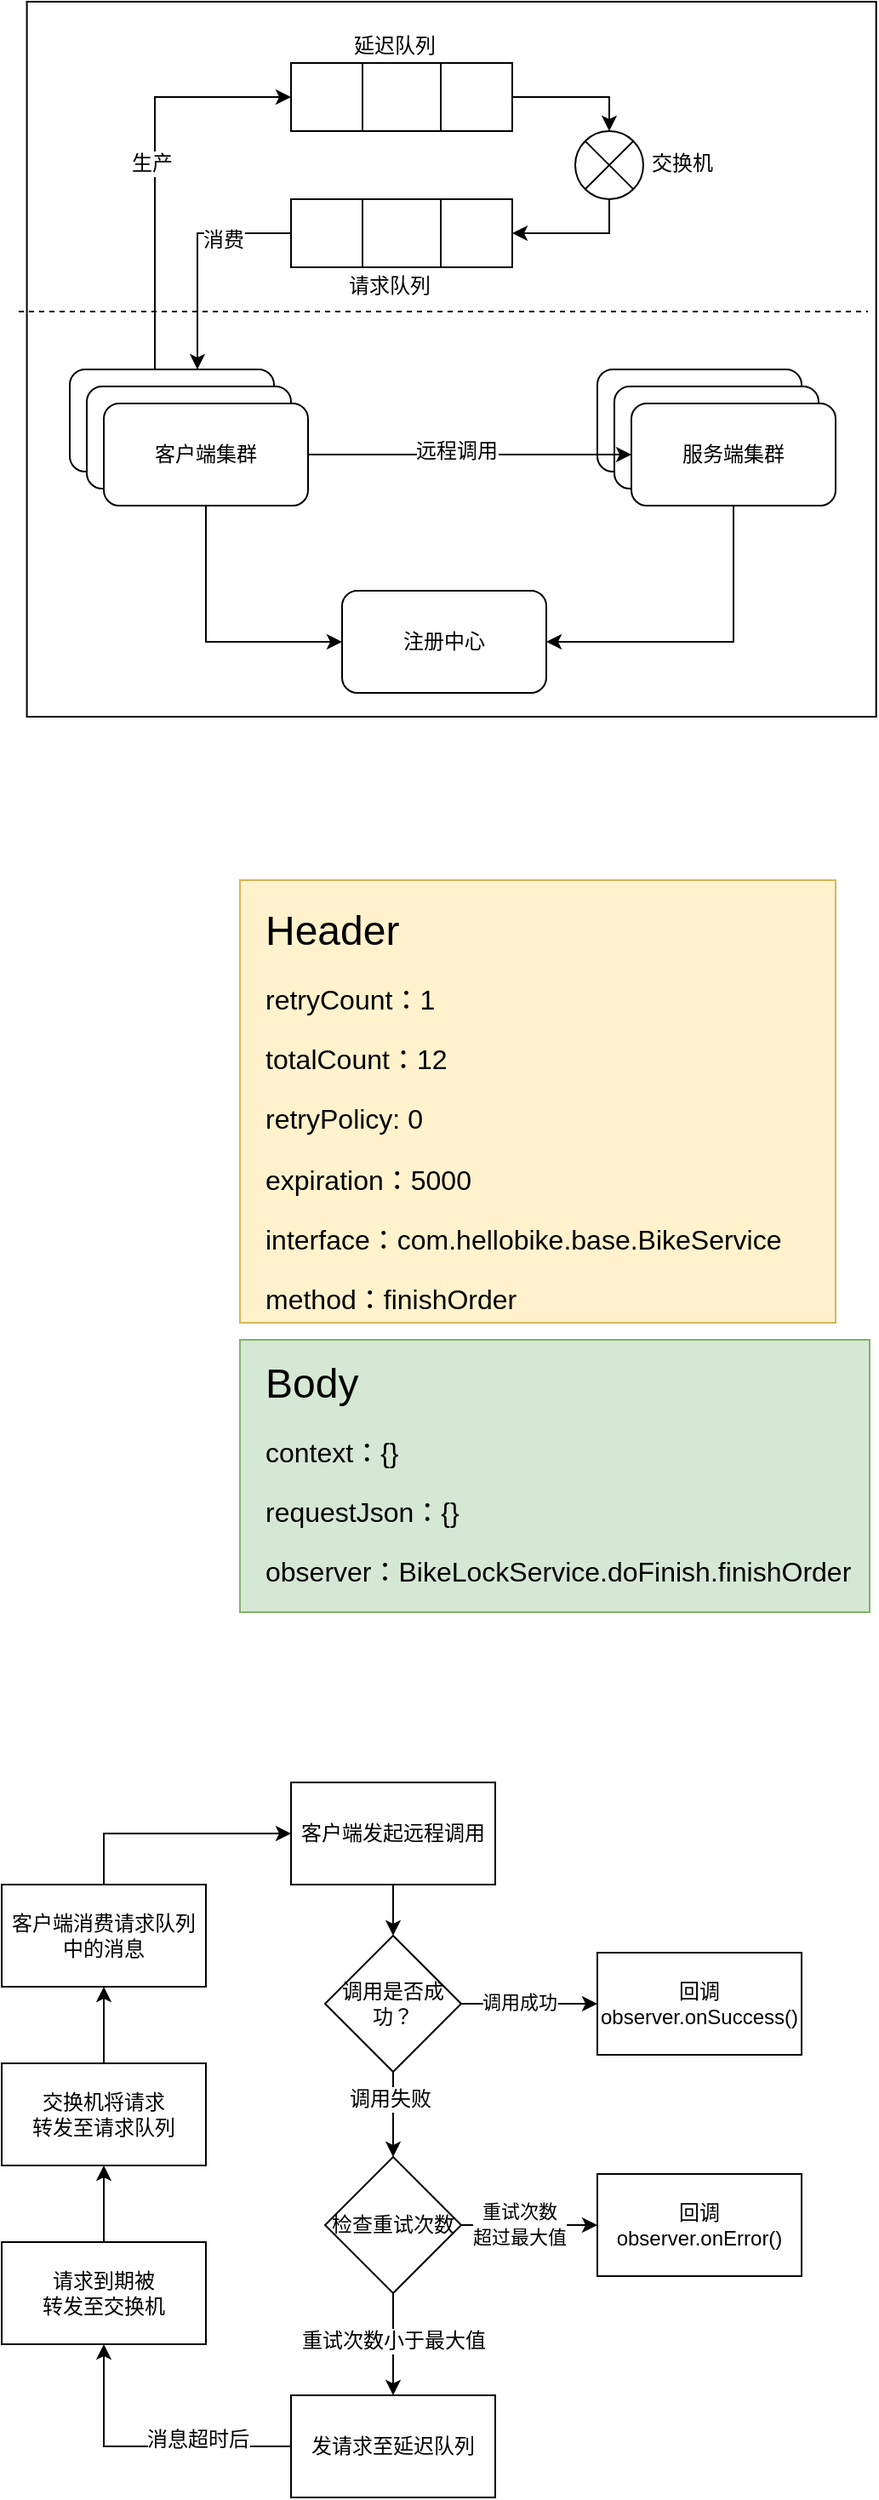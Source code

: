 <mxfile pages="1" version="11.2.4" type="github"><diagram id="y6vV1LG-eIwbxb2APr-B" name="Page-1"><mxGraphModel dx="729" dy="536" grid="1" gridSize="10" guides="1" tooltips="1" connect="1" arrows="1" fold="1" page="1" pageScale="1" pageWidth="826" pageHeight="1169" math="0" shadow="0"><root><mxCell id="0"/><mxCell id="1" parent="0"/><mxCell id="eQasO0rhjBP5apOw2tpI-39" value="" style="group" vertex="1" connectable="0" parent="1"><mxGeometry x="90" y="3" width="500" height="420" as="geometry"/></mxCell><mxCell id="eQasO0rhjBP5apOw2tpI-33" value="" style="rounded=0;whiteSpace=wrap;html=1;" vertex="1" parent="eQasO0rhjBP5apOw2tpI-39"><mxGeometry x="4.798" y="1" width="499.04" height="420" as="geometry"/></mxCell><mxCell id="eQasO0rhjBP5apOw2tpI-34" value="" style="endArrow=none;html=1;dashed=1;" edge="1" parent="eQasO0rhjBP5apOw2tpI-39"><mxGeometry width="50" height="50" relative="1" as="geometry"><mxPoint y="183" as="sourcePoint"/><mxPoint x="499.04" y="183" as="targetPoint"/><Array as="points"/></mxGeometry></mxCell><mxCell id="eQasO0rhjBP5apOw2tpI-3" style="edgeStyle=orthogonalEdgeStyle;rounded=0;orthogonalLoop=1;jettySize=auto;html=1;entryX=0.5;entryY=0;entryDx=0;entryDy=0;" edge="1" parent="1" source="eQasO0rhjBP5apOw2tpI-4" target="eQasO0rhjBP5apOw2tpI-8"><mxGeometry relative="1" as="geometry"><mxPoint x="527" y="30" as="targetPoint"/></mxGeometry></mxCell><mxCell id="eQasO0rhjBP5apOw2tpI-4" value="" style="shape=process;whiteSpace=wrap;html=1;backgroundOutline=1;size=0.325;rotation=-180;" vertex="1" parent="1"><mxGeometry x="250" y="40" width="130" height="40" as="geometry"/></mxCell><mxCell id="eQasO0rhjBP5apOw2tpI-5" style="edgeStyle=orthogonalEdgeStyle;rounded=0;orthogonalLoop=1;jettySize=auto;html=1;exitX=1;exitY=0.5;exitDx=0;exitDy=0;entryX=0.625;entryY=0;entryDx=0;entryDy=0;entryPerimeter=0;" edge="1" parent="1" source="eQasO0rhjBP5apOw2tpI-6" target="eQasO0rhjBP5apOw2tpI-1"><mxGeometry relative="1" as="geometry"/></mxCell><mxCell id="eQasO0rhjBP5apOw2tpI-15" value="消费" style="text;html=1;resizable=0;points=[];align=center;verticalAlign=middle;labelBackgroundColor=#ffffff;" vertex="1" connectable="0" parent="eQasO0rhjBP5apOw2tpI-5"><mxGeometry x="-0.409" y="4" relative="1" as="geometry"><mxPoint as="offset"/></mxGeometry></mxCell><mxCell id="eQasO0rhjBP5apOw2tpI-6" value="" style="shape=process;whiteSpace=wrap;html=1;backgroundOutline=1;size=0.325;rotation=180;" vertex="1" parent="1"><mxGeometry x="250" y="120" width="130" height="40" as="geometry"/></mxCell><mxCell id="eQasO0rhjBP5apOw2tpI-7" style="edgeStyle=orthogonalEdgeStyle;rounded=0;orthogonalLoop=1;jettySize=auto;html=1;entryX=0;entryY=0.5;entryDx=0;entryDy=0;exitX=0.5;exitY=1;exitDx=0;exitDy=0;" edge="1" parent="1" source="eQasO0rhjBP5apOw2tpI-8" target="eQasO0rhjBP5apOw2tpI-6"><mxGeometry relative="1" as="geometry"><mxPoint x="437" y="120" as="sourcePoint"/></mxGeometry></mxCell><mxCell id="eQasO0rhjBP5apOw2tpI-8" value="" style="shape=sumEllipse;perimeter=ellipsePerimeter;whiteSpace=wrap;html=1;backgroundOutline=1;" vertex="1" parent="1"><mxGeometry x="417" y="80" width="40" height="40" as="geometry"/></mxCell><mxCell id="eQasO0rhjBP5apOw2tpI-20" style="edgeStyle=orthogonalEdgeStyle;rounded=0;orthogonalLoop=1;jettySize=auto;html=1;entryX=0;entryY=0.5;entryDx=0;entryDy=0;exitX=0.5;exitY=1;exitDx=0;exitDy=0;" edge="1" parent="1" source="eQasO0rhjBP5apOw2tpI-10" target="eQasO0rhjBP5apOw2tpI-18"><mxGeometry relative="1" as="geometry"/></mxCell><mxCell id="eQasO0rhjBP5apOw2tpI-19" style="edgeStyle=orthogonalEdgeStyle;rounded=0;orthogonalLoop=1;jettySize=auto;html=1;entryX=1;entryY=0.5;entryDx=0;entryDy=0;exitX=0.5;exitY=1;exitDx=0;exitDy=0;" edge="1" parent="1" source="eQasO0rhjBP5apOw2tpI-12" target="eQasO0rhjBP5apOw2tpI-18"><mxGeometry relative="1" as="geometry"/></mxCell><mxCell id="eQasO0rhjBP5apOw2tpI-13" style="edgeStyle=orthogonalEdgeStyle;rounded=0;orthogonalLoop=1;jettySize=auto;html=1;entryX=1;entryY=0.5;entryDx=0;entryDy=0;exitX=0.25;exitY=0;exitDx=0;exitDy=0;" edge="1" parent="1" source="eQasO0rhjBP5apOw2tpI-10" target="eQasO0rhjBP5apOw2tpI-4"><mxGeometry relative="1" as="geometry"/></mxCell><mxCell id="eQasO0rhjBP5apOw2tpI-16" value="生产" style="text;html=1;resizable=0;points=[];align=center;verticalAlign=middle;labelBackgroundColor=#ffffff;" vertex="1" connectable="0" parent="eQasO0rhjBP5apOw2tpI-13"><mxGeometry x="0.083" y="2" relative="1" as="geometry"><mxPoint as="offset"/></mxGeometry></mxCell><mxCell id="eQasO0rhjBP5apOw2tpI-18" value="注册中心" style="rounded=1;whiteSpace=wrap;html=1;" vertex="1" parent="1"><mxGeometry x="280" y="350" width="120" height="60" as="geometry"/></mxCell><mxCell id="eQasO0rhjBP5apOw2tpI-21" value="延迟队列" style="text;html=1;resizable=0;points=[];autosize=1;align=left;verticalAlign=top;spacingTop=-4;" vertex="1" parent="1"><mxGeometry x="285" y="20" width="60" height="20" as="geometry"/></mxCell><mxCell id="eQasO0rhjBP5apOw2tpI-22" value="请求队列" style="text;html=1;resizable=0;points=[];autosize=1;align=left;verticalAlign=top;spacingTop=-4;" vertex="1" parent="1"><mxGeometry x="282" y="161" width="60" height="20" as="geometry"/></mxCell><mxCell id="eQasO0rhjBP5apOw2tpI-23" value="交换机" style="text;html=1;resizable=0;points=[];autosize=1;align=left;verticalAlign=top;spacingTop=-4;" vertex="1" parent="1"><mxGeometry x="460" y="89" width="50" height="20" as="geometry"/></mxCell><mxCell id="eQasO0rhjBP5apOw2tpI-24" value="" style="rounded=0;whiteSpace=wrap;html=1;fillColor=#fff2cc;strokeColor=#d6b656;" vertex="1" parent="1"><mxGeometry x="220" y="520" width="350" height="260" as="geometry"/></mxCell><mxCell id="eQasO0rhjBP5apOw2tpI-25" value="&lt;h1&gt;&lt;span style=&quot;font-weight: normal&quot;&gt;Header&lt;/span&gt;&lt;/h1&gt;&lt;p style=&quot;font-size: 16px&quot;&gt;&lt;font style=&quot;font-size: 16px&quot;&gt;retryCount：1&lt;/font&gt;&lt;/p&gt;&lt;p style=&quot;font-size: 16px&quot;&gt;&lt;font style=&quot;font-size: 16px&quot;&gt;totalCount：12&lt;/font&gt;&lt;/p&gt;&lt;p style=&quot;font-size: 16px&quot;&gt;&lt;font style=&quot;font-size: 16px&quot;&gt;retryPolicy: 0&lt;/font&gt;&lt;/p&gt;&lt;p style=&quot;font-size: 16px&quot;&gt;&lt;font style=&quot;font-size: 16px&quot;&gt;expiration：5000&lt;/font&gt;&lt;/p&gt;&lt;p style=&quot;font-size: 16px&quot;&gt;interface：com.hellobike.base.BikeService&lt;/p&gt;&lt;p style=&quot;font-size: 16px&quot;&gt;method：finishOrder&lt;/p&gt;&lt;p style=&quot;font-size: 16px&quot;&gt;&lt;font style=&quot;font-size: 16px&quot;&gt;&lt;br&gt;&lt;/font&gt;&lt;/p&gt;&lt;p style=&quot;font-size: 16px&quot;&gt;&lt;br&gt;&lt;/p&gt;" style="text;html=1;strokeColor=none;fillColor=none;spacing=5;spacingTop=-20;whiteSpace=wrap;overflow=hidden;rounded=0;" vertex="1" parent="1"><mxGeometry x="230" y="530" width="330" height="250" as="geometry"/></mxCell><mxCell id="eQasO0rhjBP5apOw2tpI-26" value="" style="rounded=0;whiteSpace=wrap;html=1;fillColor=#d5e8d4;strokeColor=#82b366;" vertex="1" parent="1"><mxGeometry x="220" y="790" width="370" height="160" as="geometry"/></mxCell><mxCell id="eQasO0rhjBP5apOw2tpI-27" value="&lt;h1&gt;&lt;span style=&quot;font-weight: normal&quot;&gt;Body&lt;/span&gt;&lt;/h1&gt;&lt;p style=&quot;font-size: 16px&quot;&gt;&lt;font style=&quot;font-size: 16px&quot;&gt;context：{}&lt;/font&gt;&lt;/p&gt;&lt;p style=&quot;font-size: 16px&quot;&gt;&lt;font style=&quot;font-size: 16px&quot;&gt;requestJson：{}&lt;/font&gt;&lt;/p&gt;&lt;p style=&quot;font-size: 16px&quot;&gt;&lt;font style=&quot;font-size: 16px&quot;&gt;observer：BikeLockService.doFinish.finishOrder&lt;/font&gt;&lt;/p&gt;&lt;p style=&quot;font-size: 16px&quot;&gt;&lt;font style=&quot;font-size: 16px&quot;&gt;&lt;br&gt;&lt;/font&gt;&lt;/p&gt;&lt;p style=&quot;font-size: 16px&quot;&gt;&lt;br&gt;&lt;/p&gt;" style="text;html=1;strokeColor=none;fillColor=none;spacing=5;spacingTop=-20;whiteSpace=wrap;overflow=hidden;rounded=0;" vertex="1" parent="1"><mxGeometry x="230" y="796" width="360" height="154" as="geometry"/></mxCell><mxCell id="eQasO0rhjBP5apOw2tpI-35" value="" style="group" vertex="1" connectable="0" parent="1"><mxGeometry x="120" y="220" width="140" height="80" as="geometry"/></mxCell><mxCell id="eQasO0rhjBP5apOw2tpI-1" value="客户端集群" style="rounded=1;whiteSpace=wrap;html=1;" vertex="1" parent="eQasO0rhjBP5apOw2tpI-35"><mxGeometry width="120" height="60" as="geometry"/></mxCell><mxCell id="eQasO0rhjBP5apOw2tpI-9" value="客户端集群" style="rounded=1;whiteSpace=wrap;html=1;" vertex="1" parent="eQasO0rhjBP5apOw2tpI-35"><mxGeometry x="10" y="10" width="120" height="60" as="geometry"/></mxCell><mxCell id="eQasO0rhjBP5apOw2tpI-10" value="客户端集群" style="rounded=1;whiteSpace=wrap;html=1;" vertex="1" parent="eQasO0rhjBP5apOw2tpI-35"><mxGeometry x="20" y="20" width="120" height="60" as="geometry"/></mxCell><mxCell id="eQasO0rhjBP5apOw2tpI-38" value="" style="group" vertex="1" connectable="0" parent="1"><mxGeometry x="430" y="220" width="140" height="80" as="geometry"/></mxCell><mxCell id="eQasO0rhjBP5apOw2tpI-2" value="服务端集群" style="rounded=1;whiteSpace=wrap;html=1;" vertex="1" parent="eQasO0rhjBP5apOw2tpI-38"><mxGeometry width="120" height="60" as="geometry"/></mxCell><mxCell id="eQasO0rhjBP5apOw2tpI-11" value="服务端集群" style="rounded=1;whiteSpace=wrap;html=1;" vertex="1" parent="eQasO0rhjBP5apOw2tpI-38"><mxGeometry x="10" y="10" width="120" height="60" as="geometry"/></mxCell><mxCell id="eQasO0rhjBP5apOw2tpI-12" value="服务端集群" style="rounded=1;whiteSpace=wrap;html=1;" vertex="1" parent="eQasO0rhjBP5apOw2tpI-38"><mxGeometry x="20" y="20" width="120" height="60" as="geometry"/></mxCell><mxCell id="eQasO0rhjBP5apOw2tpI-14" style="edgeStyle=orthogonalEdgeStyle;rounded=0;orthogonalLoop=1;jettySize=auto;html=1;exitX=1;exitY=0.5;exitDx=0;exitDy=0;entryX=0;entryY=0.5;entryDx=0;entryDy=0;" edge="1" parent="1" source="eQasO0rhjBP5apOw2tpI-10" target="eQasO0rhjBP5apOw2tpI-12"><mxGeometry relative="1" as="geometry"/></mxCell><mxCell id="eQasO0rhjBP5apOw2tpI-40" value="远程调用" style="text;html=1;resizable=0;points=[];align=center;verticalAlign=middle;labelBackgroundColor=#ffffff;" vertex="1" connectable="0" parent="eQasO0rhjBP5apOw2tpI-14"><mxGeometry x="-0.084" y="2" relative="1" as="geometry"><mxPoint as="offset"/></mxGeometry></mxCell><mxCell id="eQasO0rhjBP5apOw2tpI-43" value="" style="edgeStyle=orthogonalEdgeStyle;rounded=0;orthogonalLoop=1;jettySize=auto;html=1;entryX=0.5;entryY=0;entryDx=0;entryDy=0;" edge="1" parent="1" source="eQasO0rhjBP5apOw2tpI-41" target="eQasO0rhjBP5apOw2tpI-44"><mxGeometry relative="1" as="geometry"><mxPoint x="310" y="1140" as="targetPoint"/></mxGeometry></mxCell><mxCell id="eQasO0rhjBP5apOw2tpI-41" value="&lt;span style=&quot;white-space: nowrap ; background-color: rgb(255 , 255 , 255)&quot;&gt;客户端发起远程调用&lt;/span&gt;" style="rounded=0;whiteSpace=wrap;html=1;" vertex="1" parent="1"><mxGeometry x="250" y="1050" width="120" height="60" as="geometry"/></mxCell><mxCell id="eQasO0rhjBP5apOw2tpI-50" value="" style="edgeStyle=orthogonalEdgeStyle;rounded=0;orthogonalLoop=1;jettySize=auto;html=1;" edge="1" parent="1" source="eQasO0rhjBP5apOw2tpI-44"><mxGeometry relative="1" as="geometry"><mxPoint x="430" y="1180" as="targetPoint"/></mxGeometry></mxCell><mxCell id="eQasO0rhjBP5apOw2tpI-52" value="&lt;span style=&quot;font-size: 11px&quot;&gt;调用成功&lt;/span&gt;" style="text;html=1;resizable=0;points=[];align=center;verticalAlign=middle;labelBackgroundColor=#ffffff;" vertex="1" connectable="0" parent="eQasO0rhjBP5apOw2tpI-50"><mxGeometry x="-0.15" y="1" relative="1" as="geometry"><mxPoint as="offset"/></mxGeometry></mxCell><mxCell id="eQasO0rhjBP5apOw2tpI-53" style="edgeStyle=orthogonalEdgeStyle;rounded=0;orthogonalLoop=1;jettySize=auto;html=1;" edge="1" parent="1" source="eQasO0rhjBP5apOw2tpI-44"><mxGeometry relative="1" as="geometry"><mxPoint x="310" y="1270" as="targetPoint"/></mxGeometry></mxCell><mxCell id="eQasO0rhjBP5apOw2tpI-55" value="调用失败" style="text;html=1;resizable=0;points=[];align=center;verticalAlign=middle;labelBackgroundColor=#ffffff;" vertex="1" connectable="0" parent="eQasO0rhjBP5apOw2tpI-53"><mxGeometry x="-0.36" y="-2" relative="1" as="geometry"><mxPoint as="offset"/></mxGeometry></mxCell><mxCell id="eQasO0rhjBP5apOw2tpI-44" value="调用是否成功？" style="rhombus;whiteSpace=wrap;html=1;" vertex="1" parent="1"><mxGeometry x="270" y="1140" width="80" height="80" as="geometry"/></mxCell><mxCell id="eQasO0rhjBP5apOw2tpI-51" value="&lt;span style=&quot;white-space: normal&quot;&gt;回调observer.onSuccess()&lt;/span&gt;" style="rounded=0;whiteSpace=wrap;html=1;" vertex="1" parent="1"><mxGeometry x="430" y="1150" width="120" height="60" as="geometry"/></mxCell><mxCell id="eQasO0rhjBP5apOw2tpI-65" value="" style="edgeStyle=orthogonalEdgeStyle;rounded=0;orthogonalLoop=1;jettySize=auto;html=1;entryX=0.5;entryY=0;entryDx=0;entryDy=0;" edge="1" parent="1" source="eQasO0rhjBP5apOw2tpI-56" target="eQasO0rhjBP5apOw2tpI-67"><mxGeometry relative="1" as="geometry"><mxPoint x="310" y="1430" as="targetPoint"/></mxGeometry></mxCell><mxCell id="eQasO0rhjBP5apOw2tpI-66" value="重试次数小于最大值" style="text;html=1;resizable=0;points=[];align=center;verticalAlign=middle;labelBackgroundColor=#ffffff;" vertex="1" connectable="0" parent="eQasO0rhjBP5apOw2tpI-65"><mxGeometry x="-0.075" relative="1" as="geometry"><mxPoint as="offset"/></mxGeometry></mxCell><mxCell id="eQasO0rhjBP5apOw2tpI-56" value="检查重试次数" style="rhombus;whiteSpace=wrap;html=1;" vertex="1" parent="1"><mxGeometry x="270" y="1270" width="80" height="80" as="geometry"/></mxCell><mxCell id="eQasO0rhjBP5apOw2tpI-61" value="" style="edgeStyle=orthogonalEdgeStyle;rounded=0;orthogonalLoop=1;jettySize=auto;html=1;" edge="1" parent="1"><mxGeometry relative="1" as="geometry"><mxPoint x="350" y="1310" as="sourcePoint"/><mxPoint x="430" y="1310" as="targetPoint"/></mxGeometry></mxCell><mxCell id="eQasO0rhjBP5apOw2tpI-62" value="&lt;span style=&quot;font-size: 11px&quot;&gt;重试次数&lt;br&gt;超过最大值&lt;/span&gt;" style="text;html=1;resizable=0;points=[];align=center;verticalAlign=middle;labelBackgroundColor=#ffffff;" vertex="1" connectable="0" parent="eQasO0rhjBP5apOw2tpI-61"><mxGeometry x="-0.15" y="1" relative="1" as="geometry"><mxPoint as="offset"/></mxGeometry></mxCell><mxCell id="eQasO0rhjBP5apOw2tpI-63" value="&lt;span style=&quot;white-space: normal&quot;&gt;回调observer.onError()&lt;/span&gt;" style="rounded=0;whiteSpace=wrap;html=1;" vertex="1" parent="1"><mxGeometry x="430" y="1280" width="120" height="60" as="geometry"/></mxCell><mxCell id="eQasO0rhjBP5apOw2tpI-69" style="edgeStyle=orthogonalEdgeStyle;rounded=0;orthogonalLoop=1;jettySize=auto;html=1;entryX=0.5;entryY=1;entryDx=0;entryDy=0;" edge="1" parent="1" source="eQasO0rhjBP5apOw2tpI-67" target="eQasO0rhjBP5apOw2tpI-70"><mxGeometry relative="1" as="geometry"><mxPoint x="170" y="1350" as="targetPoint"/></mxGeometry></mxCell><mxCell id="eQasO0rhjBP5apOw2tpI-79" value="消息超时后" style="text;html=1;resizable=0;points=[];align=center;verticalAlign=middle;labelBackgroundColor=#ffffff;" vertex="1" connectable="0" parent="eQasO0rhjBP5apOw2tpI-69"><mxGeometry x="-0.353" y="-4" relative="1" as="geometry"><mxPoint as="offset"/></mxGeometry></mxCell><mxCell id="eQasO0rhjBP5apOw2tpI-67" value="发请求至延迟队列" style="rounded=0;whiteSpace=wrap;html=1;" vertex="1" parent="1"><mxGeometry x="250" y="1410" width="120" height="60" as="geometry"/></mxCell><mxCell id="eQasO0rhjBP5apOw2tpI-72" value="" style="edgeStyle=orthogonalEdgeStyle;rounded=0;orthogonalLoop=1;jettySize=auto;html=1;" edge="1" parent="1" source="eQasO0rhjBP5apOw2tpI-70" target="eQasO0rhjBP5apOw2tpI-71"><mxGeometry relative="1" as="geometry"/></mxCell><mxCell id="eQasO0rhjBP5apOw2tpI-70" value="请求到期被&lt;br&gt;转发至交换机" style="rounded=0;whiteSpace=wrap;html=1;" vertex="1" parent="1"><mxGeometry x="80" y="1320" width="120" height="60" as="geometry"/></mxCell><mxCell id="eQasO0rhjBP5apOw2tpI-73" style="edgeStyle=orthogonalEdgeStyle;rounded=0;orthogonalLoop=1;jettySize=auto;html=1;entryX=0;entryY=0.5;entryDx=0;entryDy=0;exitX=0.5;exitY=0;exitDx=0;exitDy=0;" edge="1" parent="1" source="eQasO0rhjBP5apOw2tpI-74" target="eQasO0rhjBP5apOw2tpI-41"><mxGeometry relative="1" as="geometry"/></mxCell><mxCell id="eQasO0rhjBP5apOw2tpI-75" value="" style="edgeStyle=orthogonalEdgeStyle;rounded=0;orthogonalLoop=1;jettySize=auto;html=1;" edge="1" parent="1" source="eQasO0rhjBP5apOw2tpI-71" target="eQasO0rhjBP5apOw2tpI-74"><mxGeometry relative="1" as="geometry"/></mxCell><mxCell id="eQasO0rhjBP5apOw2tpI-71" value="交换机将请求&lt;br&gt;转发至请求队列" style="rounded=0;whiteSpace=wrap;html=1;" vertex="1" parent="1"><mxGeometry x="80" y="1215" width="120" height="60" as="geometry"/></mxCell><mxCell id="eQasO0rhjBP5apOw2tpI-74" value="客户端消费请求队列中的消息" style="rounded=0;whiteSpace=wrap;html=1;" vertex="1" parent="1"><mxGeometry x="80" y="1110" width="120" height="60" as="geometry"/></mxCell></root></mxGraphModel></diagram></mxfile>